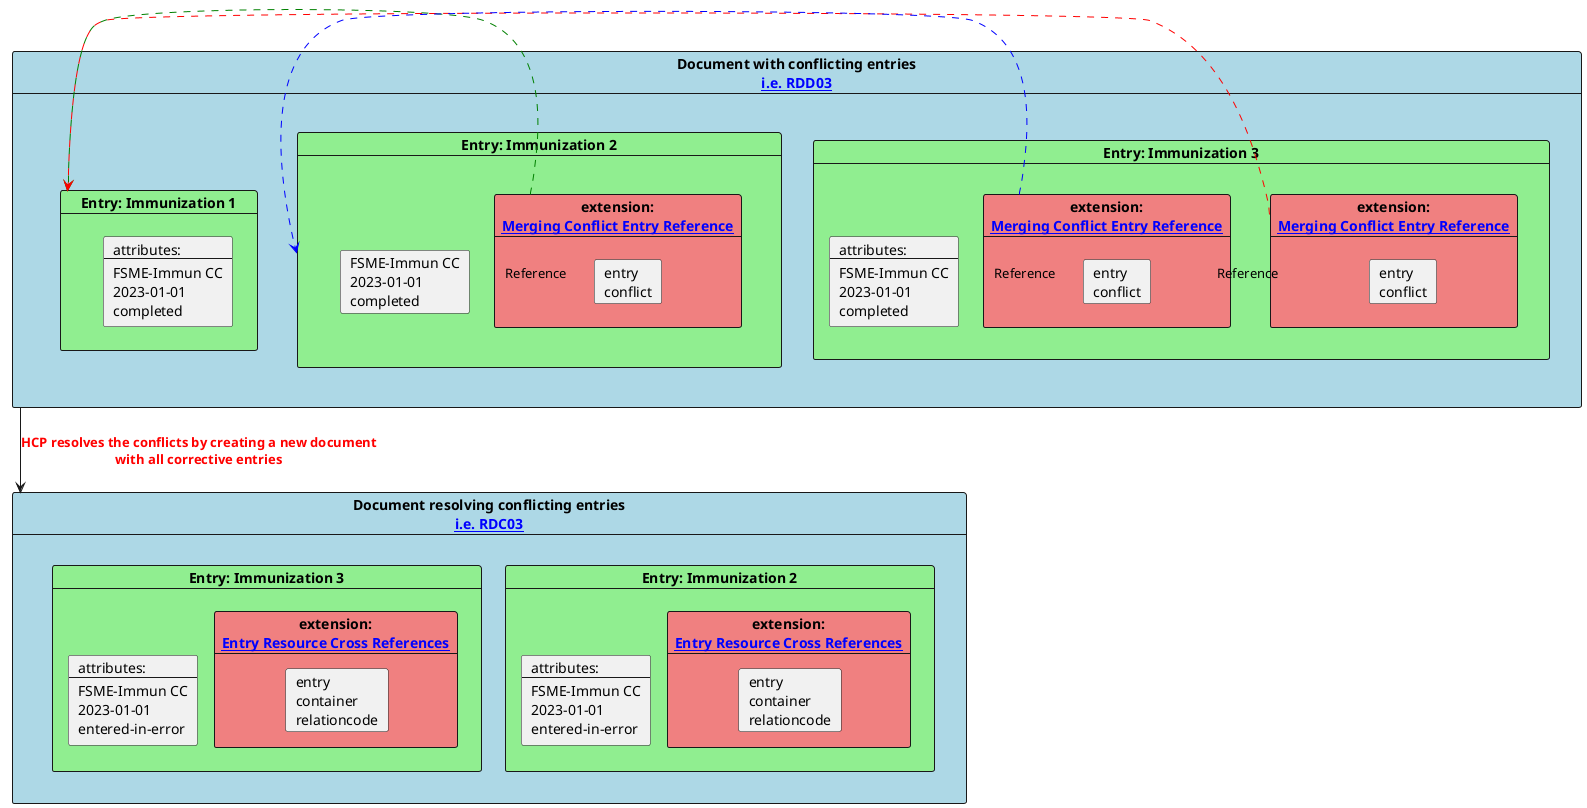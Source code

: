 @startuml
'left to right direction

card "Document resolving conflicting entries\n[[Bundle-RDC03.html i.e. RDC03]]" as doc2 #LightBlue {
    card "Entry: Immunization 2" as immun4 #LightGreen {
        card attributes4 [
        attributes:
        ----
        FSME-Immun CC
        2023-01-01
        entered-in-error
        ]
        card "extension:\n[[https://fhir.ch/ig/ch-core/StructureDefinition-ch-core-ext-entry-resource-cross-references.html Entry Resource Cross References]]" as crossreference1 #LightCoral {
            card ext2url1 [
            entry
            container
            relationcode
            ]
        }

    }
    card "Entry: Immunization 3" as immun5 #LightGreen {
        card attributes5 [
        attributes:
        ----
        FSME-Immun CC
        2023-01-01
        entered-in-error
        ]
        card "extension:\n[[https://fhir.ch/ig/ch-core/StructureDefinition-ch-core-ext-entry-resource-cross-references.html Entry Resource Cross References]]" as crossreference2 #LightCoral {
            card ext2url2 [
            entry
            container
            relationcode
            ]
        }
    }
}


card "Document with conflicting entries\n[[Bundle-RDD03.html i.e. RDD03]]" as doc1 #LightBlue {


    card "Entry: Immunization 3" as immun3 #LightGreen {
        card attributes3 [
        attributes:
        ----
        FSME-Immun CC
        2023-01-01
        completed
        ]
        card "extension:\n[[StructureDefinition-ch-vacd-ext-merging-conflict-entry-reference.html Merging Conflict Entry Reference]]" as extconflict3 #LightCoral {
            card ext1url2 [
            entry
            conflict
            ]
        }
        card "extension:\n[[StructureDefinition-ch-vacd-ext-merging-conflict-entry-reference.html Merging Conflict Entry Reference]]" as extconflict4 #LightCoral{
            card ext1url3 [
            entry
            conflict
            ]
        }
    }
    card "Entry: Immunization 2" as immun2 #LightGreen {
        card attributes2 [
        FSME-Immun CC
        2023-01-01
        completed
        ]
        card "extension:\n[[StructureDefinition-ch-vacd-ext-merging-conflict-entry-reference.html Merging Conflict Entry Reference]]" as extconflict2 #LightCoral {
            card ext1url1 [
            entry
            conflict
            ]
        }
    }
    card "Entry: Immunization 1" as immun1 #LightGreen {
        card attributes1 [
        attributes:
        ----
        FSME-Immun CC
        2023-01-01
        completed
        ]
    }

    extconflict2 "Reference".> immun1 #Green
    extconflict3 "Reference".> immun1 #Red
    extconflict4 "Reference".> immun2 #Blue
}

doc1 --> doc2 : "<color:red><b>HCP resolves the conflicts by creating a new document</b></color>\n<color:red><b>with all corrective entries</b></color>" 

@enduml